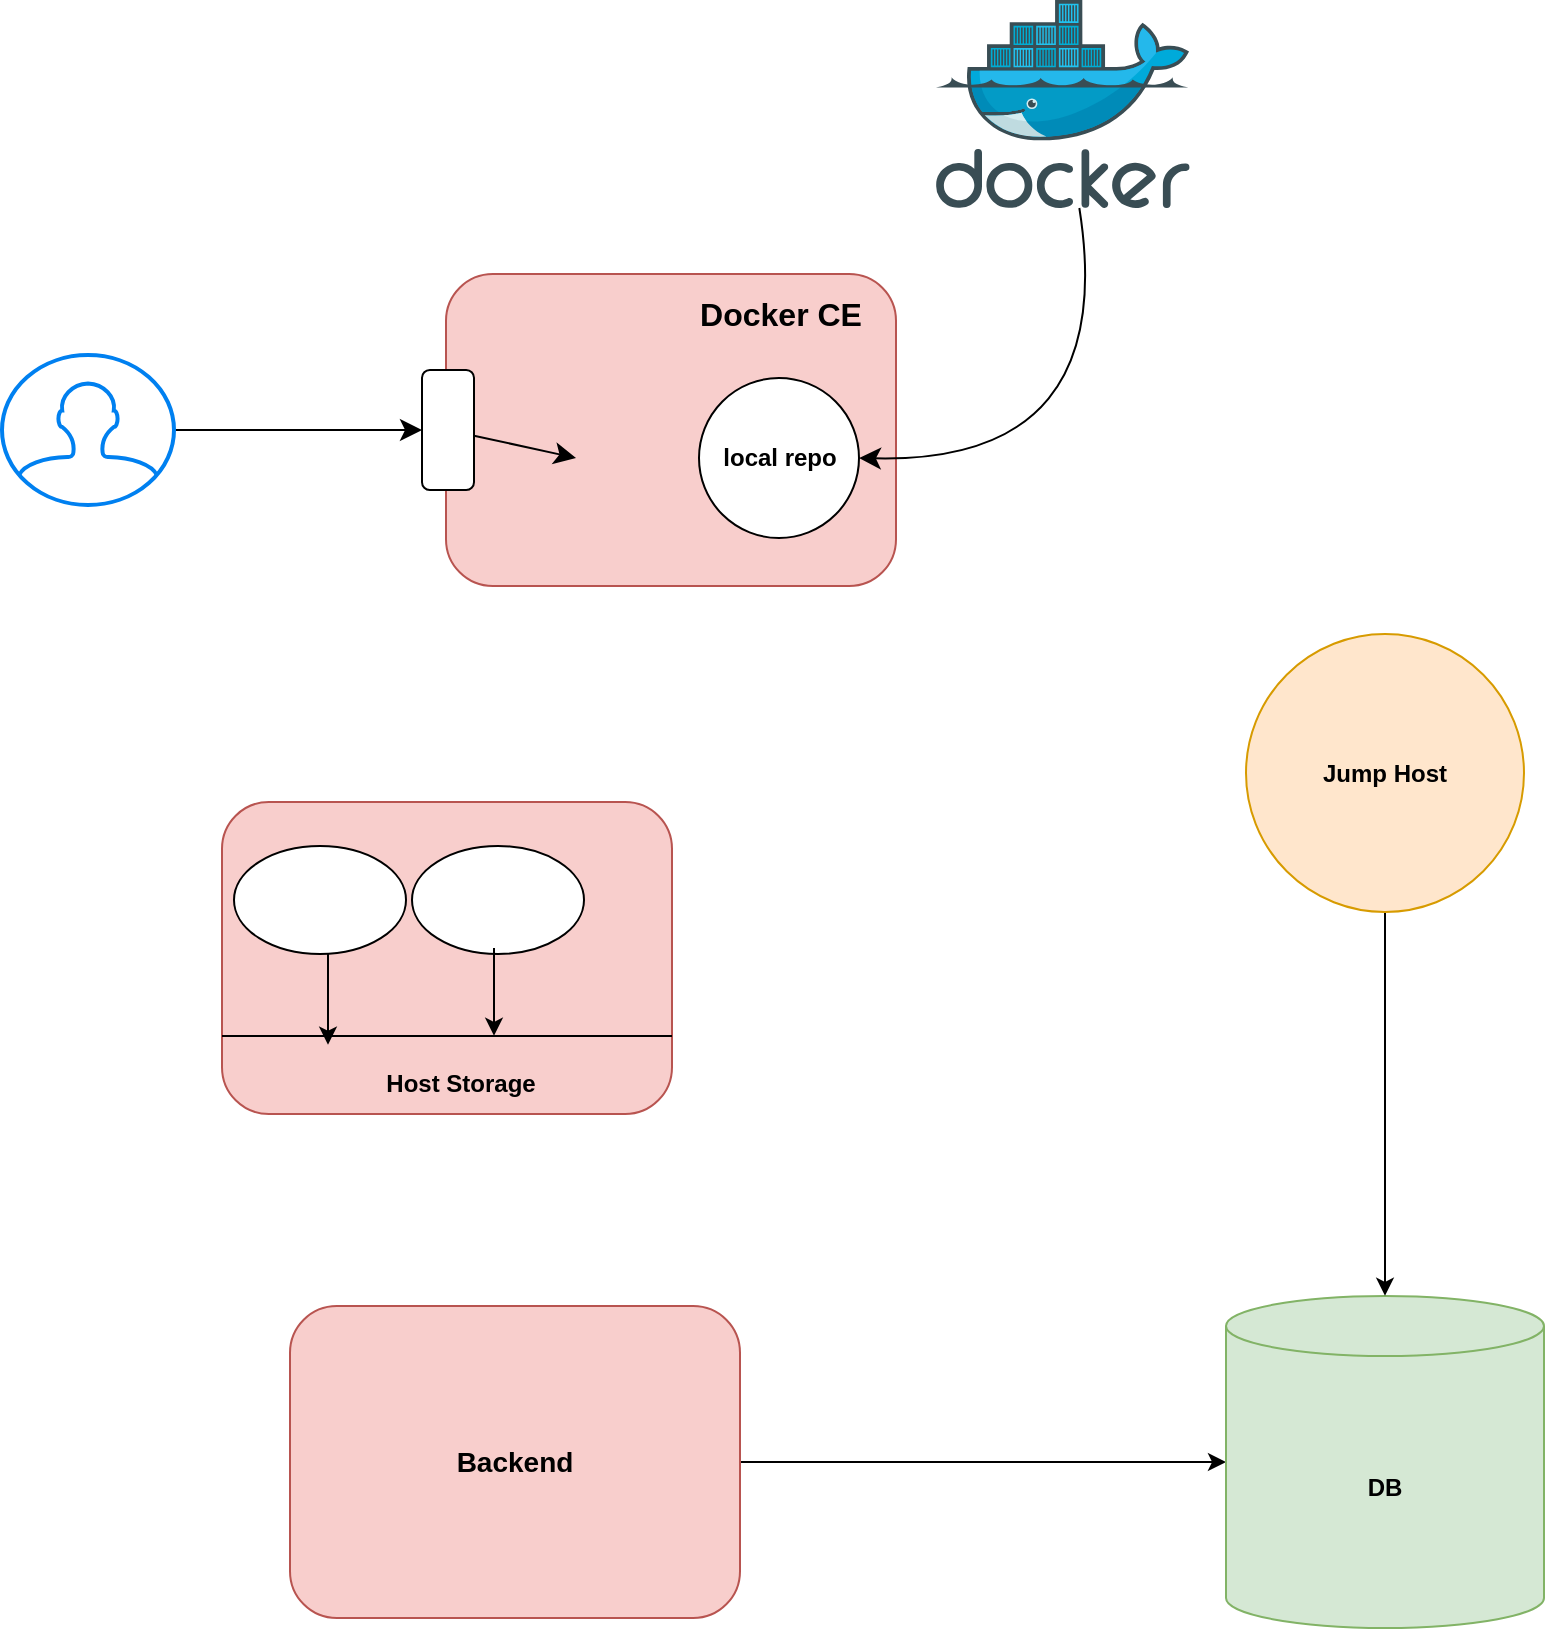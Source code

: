 <mxfile version="24.7.4">
  <diagram name="Page-1" id="yDXlQBshYLE9_qmjjzhe">
    <mxGraphModel dx="1723" dy="743" grid="0" gridSize="10" guides="1" tooltips="1" connect="1" arrows="1" fold="1" page="1" pageScale="1" pageWidth="850" pageHeight="1100" math="0" shadow="0">
      <root>
        <mxCell id="0" />
        <mxCell id="1" parent="0" />
        <mxCell id="ez5KbiafPJX029IDMAS3-1" value="" style="group" vertex="1" connectable="0" parent="1">
          <mxGeometry x="40" y="117" width="771" height="814" as="geometry" />
        </mxCell>
        <mxCell id="ez5KbiafPJX029IDMAS3-2" value="" style="rounded=1;whiteSpace=wrap;html=1;fillColor=#f8cecc;strokeColor=#b85450;" vertex="1" parent="ez5KbiafPJX029IDMAS3-1">
          <mxGeometry x="222" y="137" width="225" height="156" as="geometry" />
        </mxCell>
        <mxCell id="ez5KbiafPJX029IDMAS3-3" value="&lt;b&gt;Docker CE&lt;/b&gt;" style="text;html=1;align=center;verticalAlign=middle;resizable=0;points=[];autosize=1;strokeColor=none;fillColor=none;fontSize=16;" vertex="1" parent="ez5KbiafPJX029IDMAS3-1">
          <mxGeometry x="339" y="141" width="99" height="31" as="geometry" />
        </mxCell>
        <mxCell id="ez5KbiafPJX029IDMAS3-4" value="&lt;b&gt;local repo&lt;/b&gt;" style="ellipse;whiteSpace=wrap;html=1;aspect=fixed;" vertex="1" parent="ez5KbiafPJX029IDMAS3-1">
          <mxGeometry x="348.5" y="189" width="80" height="80" as="geometry" />
        </mxCell>
        <mxCell id="ez5KbiafPJX029IDMAS3-5" style="edgeStyle=none;curved=1;rounded=0;orthogonalLoop=1;jettySize=auto;html=1;entryX=1;entryY=0.5;entryDx=0;entryDy=0;fontSize=12;startSize=8;endSize=8;" edge="1" parent="ez5KbiafPJX029IDMAS3-1" source="ez5KbiafPJX029IDMAS3-6" target="ez5KbiafPJX029IDMAS3-4">
          <mxGeometry relative="1" as="geometry">
            <Array as="points">
              <mxPoint x="559" y="232" />
            </Array>
          </mxGeometry>
        </mxCell>
        <mxCell id="ez5KbiafPJX029IDMAS3-6" value="" style="image;sketch=0;aspect=fixed;html=1;points=[];align=center;fontSize=12;image=img/lib/mscae/Docker.svg;" vertex="1" parent="ez5KbiafPJX029IDMAS3-1">
          <mxGeometry x="467" width="126.83" height="104" as="geometry" />
        </mxCell>
        <mxCell id="ez5KbiafPJX029IDMAS3-7" value="" style="shape=image;html=1;verticalAlign=top;verticalLabelPosition=bottom;labelBackgroundColor=#ffffff;imageAspect=0;aspect=fixed;image=https://cdn1.iconfinder.com/data/icons/unicons-line-vol-3/24/docker-128.png" vertex="1" parent="ez5KbiafPJX029IDMAS3-1">
          <mxGeometry x="287" y="205" width="48" height="48" as="geometry" />
        </mxCell>
        <mxCell id="ez5KbiafPJX029IDMAS3-8" style="edgeStyle=none;curved=1;rounded=0;orthogonalLoop=1;jettySize=auto;html=1;entryX=0;entryY=0.5;entryDx=0;entryDy=0;fontSize=12;startSize=8;endSize=8;" edge="1" parent="ez5KbiafPJX029IDMAS3-1" source="ez5KbiafPJX029IDMAS3-9" target="ez5KbiafPJX029IDMAS3-11">
          <mxGeometry relative="1" as="geometry" />
        </mxCell>
        <mxCell id="ez5KbiafPJX029IDMAS3-9" value="" style="html=1;verticalLabelPosition=bottom;align=center;labelBackgroundColor=#ffffff;verticalAlign=top;strokeWidth=2;strokeColor=#0080F0;shadow=0;dashed=0;shape=mxgraph.ios7.icons.user;" vertex="1" parent="ez5KbiafPJX029IDMAS3-1">
          <mxGeometry y="177.5" width="86" height="75" as="geometry" />
        </mxCell>
        <mxCell id="ez5KbiafPJX029IDMAS3-10" style="edgeStyle=none;curved=1;rounded=0;orthogonalLoop=1;jettySize=auto;html=1;entryX=0;entryY=0.5;entryDx=0;entryDy=0;fontSize=12;startSize=8;endSize=8;" edge="1" parent="ez5KbiafPJX029IDMAS3-1" source="ez5KbiafPJX029IDMAS3-11" target="ez5KbiafPJX029IDMAS3-7">
          <mxGeometry relative="1" as="geometry" />
        </mxCell>
        <mxCell id="ez5KbiafPJX029IDMAS3-11" value="" style="rounded=1;whiteSpace=wrap;html=1;" vertex="1" parent="ez5KbiafPJX029IDMAS3-1">
          <mxGeometry x="210" y="185" width="26" height="60" as="geometry" />
        </mxCell>
        <mxCell id="ez5KbiafPJX029IDMAS3-12" value="" style="rounded=1;whiteSpace=wrap;html=1;fillColor=#f8cecc;strokeColor=#b85450;" vertex="1" parent="ez5KbiafPJX029IDMAS3-1">
          <mxGeometry x="110" y="401" width="225" height="156" as="geometry" />
        </mxCell>
        <mxCell id="ez5KbiafPJX029IDMAS3-13" value="" style="ellipse;whiteSpace=wrap;html=1;" vertex="1" parent="ez5KbiafPJX029IDMAS3-1">
          <mxGeometry x="205" y="423" width="86" height="54" as="geometry" />
        </mxCell>
        <mxCell id="ez5KbiafPJX029IDMAS3-14" style="edgeStyle=orthogonalEdgeStyle;rounded=0;orthogonalLoop=1;jettySize=auto;html=1;" edge="1" parent="ez5KbiafPJX029IDMAS3-1" source="ez5KbiafPJX029IDMAS3-15">
          <mxGeometry relative="1" as="geometry">
            <mxPoint x="246" y="517.903" as="targetPoint" />
          </mxGeometry>
        </mxCell>
        <mxCell id="ez5KbiafPJX029IDMAS3-15" value="" style="shape=image;html=1;verticalAlign=top;verticalLabelPosition=bottom;labelBackgroundColor=#ffffff;imageAspect=0;aspect=fixed;image=https://cdn1.iconfinder.com/data/icons/unicons-line-vol-3/24/docker-128.png" vertex="1" parent="ez5KbiafPJX029IDMAS3-1">
          <mxGeometry x="222" y="426" width="48" height="48" as="geometry" />
        </mxCell>
        <mxCell id="ez5KbiafPJX029IDMAS3-16" value="" style="endArrow=none;html=1;rounded=0;exitX=0;exitY=0.75;exitDx=0;exitDy=0;entryX=1;entryY=0.75;entryDx=0;entryDy=0;" edge="1" parent="ez5KbiafPJX029IDMAS3-1" source="ez5KbiafPJX029IDMAS3-12" target="ez5KbiafPJX029IDMAS3-12">
          <mxGeometry width="50" height="50" relative="1" as="geometry">
            <mxPoint x="270" y="349" as="sourcePoint" />
            <mxPoint x="320" y="299" as="targetPoint" />
          </mxGeometry>
        </mxCell>
        <mxCell id="ez5KbiafPJX029IDMAS3-17" value="" style="shape=image;html=1;verticalAlign=top;verticalLabelPosition=bottom;labelBackgroundColor=#ffffff;imageAspect=0;aspect=fixed;image=https://cdn1.iconfinder.com/data/icons/unicons-line-vol-3/24/docker-128.png" vertex="1" parent="ez5KbiafPJX029IDMAS3-1">
          <mxGeometry x="131" y="429" width="48" height="48" as="geometry" />
        </mxCell>
        <mxCell id="ez5KbiafPJX029IDMAS3-18" value="" style="ellipse;whiteSpace=wrap;html=1;" vertex="1" parent="ez5KbiafPJX029IDMAS3-1">
          <mxGeometry x="116" y="423" width="86" height="54" as="geometry" />
        </mxCell>
        <mxCell id="ez5KbiafPJX029IDMAS3-19" style="edgeStyle=orthogonalEdgeStyle;rounded=0;orthogonalLoop=1;jettySize=auto;html=1;" edge="1" parent="ez5KbiafPJX029IDMAS3-1" source="ez5KbiafPJX029IDMAS3-20">
          <mxGeometry relative="1" as="geometry">
            <mxPoint x="163" y="522.347" as="targetPoint" />
          </mxGeometry>
        </mxCell>
        <mxCell id="ez5KbiafPJX029IDMAS3-20" value="" style="shape=image;html=1;verticalAlign=top;verticalLabelPosition=bottom;labelBackgroundColor=#ffffff;imageAspect=0;aspect=fixed;image=https://cdn1.iconfinder.com/data/icons/unicons-line-vol-3/24/docker-128.png" vertex="1" parent="ez5KbiafPJX029IDMAS3-1">
          <mxGeometry x="139" y="429" width="48" height="48" as="geometry" />
        </mxCell>
        <mxCell id="ez5KbiafPJX029IDMAS3-21" style="edgeStyle=orthogonalEdgeStyle;rounded=0;orthogonalLoop=1;jettySize=auto;html=1;" edge="1" parent="ez5KbiafPJX029IDMAS3-1" source="ez5KbiafPJX029IDMAS3-22" target="ez5KbiafPJX029IDMAS3-23">
          <mxGeometry relative="1" as="geometry" />
        </mxCell>
        <mxCell id="ez5KbiafPJX029IDMAS3-22" value="&lt;b&gt;&lt;font style=&quot;font-size: 14px;&quot;&gt;Backend&lt;/font&gt;&lt;/b&gt;" style="rounded=1;whiteSpace=wrap;html=1;fillColor=#f8cecc;strokeColor=#b85450;" vertex="1" parent="ez5KbiafPJX029IDMAS3-1">
          <mxGeometry x="144" y="653" width="225" height="156" as="geometry" />
        </mxCell>
        <mxCell id="ez5KbiafPJX029IDMAS3-23" value="&lt;b&gt;DB&lt;/b&gt;" style="shape=cylinder3;whiteSpace=wrap;html=1;boundedLbl=1;backgroundOutline=1;size=15;fillColor=#d5e8d4;strokeColor=#82b366;" vertex="1" parent="ez5KbiafPJX029IDMAS3-1">
          <mxGeometry x="612" y="648" width="159" height="166" as="geometry" />
        </mxCell>
        <mxCell id="ez5KbiafPJX029IDMAS3-24" style="edgeStyle=orthogonalEdgeStyle;rounded=0;orthogonalLoop=1;jettySize=auto;html=1;" edge="1" parent="ez5KbiafPJX029IDMAS3-1" source="ez5KbiafPJX029IDMAS3-25">
          <mxGeometry relative="1" as="geometry">
            <mxPoint x="691.5" y="647.903" as="targetPoint" />
          </mxGeometry>
        </mxCell>
        <mxCell id="ez5KbiafPJX029IDMAS3-25" value="&lt;b&gt;Jump Host&lt;/b&gt;" style="ellipse;whiteSpace=wrap;html=1;aspect=fixed;fillColor=#ffe6cc;strokeColor=#d79b00;" vertex="1" parent="ez5KbiafPJX029IDMAS3-1">
          <mxGeometry x="622" y="317" width="139" height="139" as="geometry" />
        </mxCell>
        <mxCell id="ez5KbiafPJX029IDMAS3-26" value="&lt;b&gt;Host Storage&lt;/b&gt;" style="text;html=1;align=center;verticalAlign=middle;resizable=0;points=[];autosize=1;strokeColor=none;fillColor=none;" vertex="1" parent="ez5KbiafPJX029IDMAS3-1">
          <mxGeometry x="179" y="527" width="100" height="30" as="geometry" />
        </mxCell>
      </root>
    </mxGraphModel>
  </diagram>
</mxfile>
